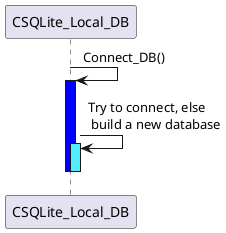 @startuml


CSQLite_Local_DB -> CSQLite_Local_DB : Connect_DB()
activate CSQLite_Local_DB #0000FF

CSQLite_Local_DB -> CSQLite_Local_DB : Try to connect, else\n build a new database
activate CSQLite_Local_DB #50EEFF

deactivate CSQLite_Local_DB
deactivate CSQLite_Local_DB

@enduml
